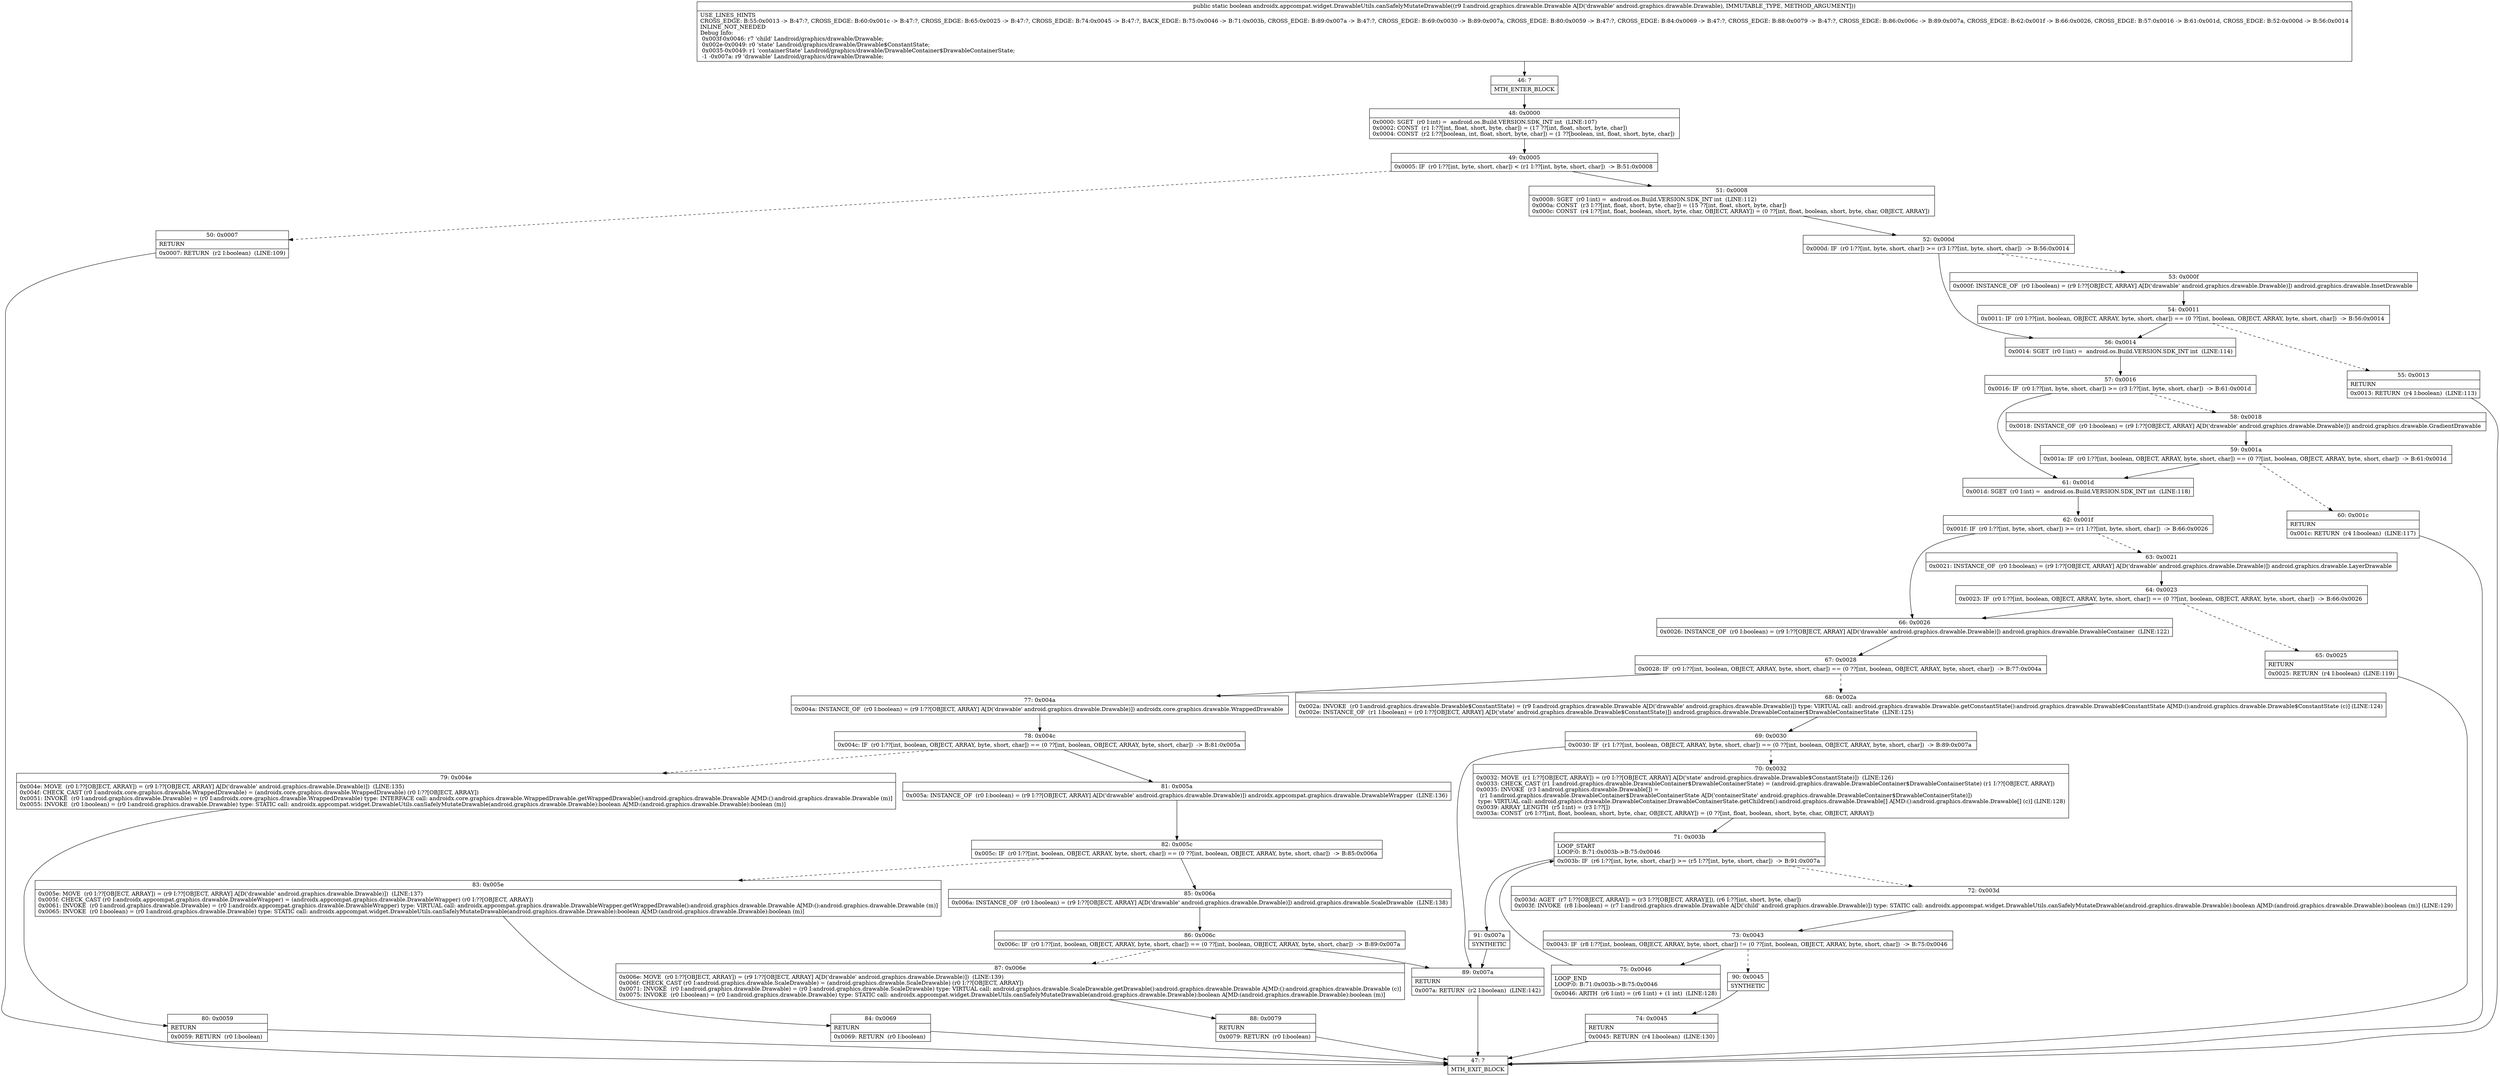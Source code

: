 digraph "CFG forandroidx.appcompat.widget.DrawableUtils.canSafelyMutateDrawable(Landroid\/graphics\/drawable\/Drawable;)Z" {
Node_46 [shape=record,label="{46\:\ ?|MTH_ENTER_BLOCK\l}"];
Node_48 [shape=record,label="{48\:\ 0x0000|0x0000: SGET  (r0 I:int) =  android.os.Build.VERSION.SDK_INT int  (LINE:107)\l0x0002: CONST  (r1 I:??[int, float, short, byte, char]) = (17 ??[int, float, short, byte, char]) \l0x0004: CONST  (r2 I:??[boolean, int, float, short, byte, char]) = (1 ??[boolean, int, float, short, byte, char]) \l}"];
Node_49 [shape=record,label="{49\:\ 0x0005|0x0005: IF  (r0 I:??[int, byte, short, char]) \< (r1 I:??[int, byte, short, char])  \-\> B:51:0x0008 \l}"];
Node_50 [shape=record,label="{50\:\ 0x0007|RETURN\l|0x0007: RETURN  (r2 I:boolean)  (LINE:109)\l}"];
Node_47 [shape=record,label="{47\:\ ?|MTH_EXIT_BLOCK\l}"];
Node_51 [shape=record,label="{51\:\ 0x0008|0x0008: SGET  (r0 I:int) =  android.os.Build.VERSION.SDK_INT int  (LINE:112)\l0x000a: CONST  (r3 I:??[int, float, short, byte, char]) = (15 ??[int, float, short, byte, char]) \l0x000c: CONST  (r4 I:??[int, float, boolean, short, byte, char, OBJECT, ARRAY]) = (0 ??[int, float, boolean, short, byte, char, OBJECT, ARRAY]) \l}"];
Node_52 [shape=record,label="{52\:\ 0x000d|0x000d: IF  (r0 I:??[int, byte, short, char]) \>= (r3 I:??[int, byte, short, char])  \-\> B:56:0x0014 \l}"];
Node_53 [shape=record,label="{53\:\ 0x000f|0x000f: INSTANCE_OF  (r0 I:boolean) = (r9 I:??[OBJECT, ARRAY] A[D('drawable' android.graphics.drawable.Drawable)]) android.graphics.drawable.InsetDrawable \l}"];
Node_54 [shape=record,label="{54\:\ 0x0011|0x0011: IF  (r0 I:??[int, boolean, OBJECT, ARRAY, byte, short, char]) == (0 ??[int, boolean, OBJECT, ARRAY, byte, short, char])  \-\> B:56:0x0014 \l}"];
Node_55 [shape=record,label="{55\:\ 0x0013|RETURN\l|0x0013: RETURN  (r4 I:boolean)  (LINE:113)\l}"];
Node_56 [shape=record,label="{56\:\ 0x0014|0x0014: SGET  (r0 I:int) =  android.os.Build.VERSION.SDK_INT int  (LINE:114)\l}"];
Node_57 [shape=record,label="{57\:\ 0x0016|0x0016: IF  (r0 I:??[int, byte, short, char]) \>= (r3 I:??[int, byte, short, char])  \-\> B:61:0x001d \l}"];
Node_58 [shape=record,label="{58\:\ 0x0018|0x0018: INSTANCE_OF  (r0 I:boolean) = (r9 I:??[OBJECT, ARRAY] A[D('drawable' android.graphics.drawable.Drawable)]) android.graphics.drawable.GradientDrawable \l}"];
Node_59 [shape=record,label="{59\:\ 0x001a|0x001a: IF  (r0 I:??[int, boolean, OBJECT, ARRAY, byte, short, char]) == (0 ??[int, boolean, OBJECT, ARRAY, byte, short, char])  \-\> B:61:0x001d \l}"];
Node_60 [shape=record,label="{60\:\ 0x001c|RETURN\l|0x001c: RETURN  (r4 I:boolean)  (LINE:117)\l}"];
Node_61 [shape=record,label="{61\:\ 0x001d|0x001d: SGET  (r0 I:int) =  android.os.Build.VERSION.SDK_INT int  (LINE:118)\l}"];
Node_62 [shape=record,label="{62\:\ 0x001f|0x001f: IF  (r0 I:??[int, byte, short, char]) \>= (r1 I:??[int, byte, short, char])  \-\> B:66:0x0026 \l}"];
Node_63 [shape=record,label="{63\:\ 0x0021|0x0021: INSTANCE_OF  (r0 I:boolean) = (r9 I:??[OBJECT, ARRAY] A[D('drawable' android.graphics.drawable.Drawable)]) android.graphics.drawable.LayerDrawable \l}"];
Node_64 [shape=record,label="{64\:\ 0x0023|0x0023: IF  (r0 I:??[int, boolean, OBJECT, ARRAY, byte, short, char]) == (0 ??[int, boolean, OBJECT, ARRAY, byte, short, char])  \-\> B:66:0x0026 \l}"];
Node_65 [shape=record,label="{65\:\ 0x0025|RETURN\l|0x0025: RETURN  (r4 I:boolean)  (LINE:119)\l}"];
Node_66 [shape=record,label="{66\:\ 0x0026|0x0026: INSTANCE_OF  (r0 I:boolean) = (r9 I:??[OBJECT, ARRAY] A[D('drawable' android.graphics.drawable.Drawable)]) android.graphics.drawable.DrawableContainer  (LINE:122)\l}"];
Node_67 [shape=record,label="{67\:\ 0x0028|0x0028: IF  (r0 I:??[int, boolean, OBJECT, ARRAY, byte, short, char]) == (0 ??[int, boolean, OBJECT, ARRAY, byte, short, char])  \-\> B:77:0x004a \l}"];
Node_68 [shape=record,label="{68\:\ 0x002a|0x002a: INVOKE  (r0 I:android.graphics.drawable.Drawable$ConstantState) = (r9 I:android.graphics.drawable.Drawable A[D('drawable' android.graphics.drawable.Drawable)]) type: VIRTUAL call: android.graphics.drawable.Drawable.getConstantState():android.graphics.drawable.Drawable$ConstantState A[MD:():android.graphics.drawable.Drawable$ConstantState (c)] (LINE:124)\l0x002e: INSTANCE_OF  (r1 I:boolean) = (r0 I:??[OBJECT, ARRAY] A[D('state' android.graphics.drawable.Drawable$ConstantState)]) android.graphics.drawable.DrawableContainer$DrawableContainerState  (LINE:125)\l}"];
Node_69 [shape=record,label="{69\:\ 0x0030|0x0030: IF  (r1 I:??[int, boolean, OBJECT, ARRAY, byte, short, char]) == (0 ??[int, boolean, OBJECT, ARRAY, byte, short, char])  \-\> B:89:0x007a \l}"];
Node_70 [shape=record,label="{70\:\ 0x0032|0x0032: MOVE  (r1 I:??[OBJECT, ARRAY]) = (r0 I:??[OBJECT, ARRAY] A[D('state' android.graphics.drawable.Drawable$ConstantState)])  (LINE:126)\l0x0033: CHECK_CAST (r1 I:android.graphics.drawable.DrawableContainer$DrawableContainerState) = (android.graphics.drawable.DrawableContainer$DrawableContainerState) (r1 I:??[OBJECT, ARRAY]) \l0x0035: INVOKE  (r3 I:android.graphics.drawable.Drawable[]) = \l  (r1 I:android.graphics.drawable.DrawableContainer$DrawableContainerState A[D('containerState' android.graphics.drawable.DrawableContainer$DrawableContainerState)])\l type: VIRTUAL call: android.graphics.drawable.DrawableContainer.DrawableContainerState.getChildren():android.graphics.drawable.Drawable[] A[MD:():android.graphics.drawable.Drawable[] (c)] (LINE:128)\l0x0039: ARRAY_LENGTH  (r5 I:int) = (r3 I:??[]) \l0x003a: CONST  (r6 I:??[int, float, boolean, short, byte, char, OBJECT, ARRAY]) = (0 ??[int, float, boolean, short, byte, char, OBJECT, ARRAY]) \l}"];
Node_71 [shape=record,label="{71\:\ 0x003b|LOOP_START\lLOOP:0: B:71:0x003b\-\>B:75:0x0046\l|0x003b: IF  (r6 I:??[int, byte, short, char]) \>= (r5 I:??[int, byte, short, char])  \-\> B:91:0x007a \l}"];
Node_72 [shape=record,label="{72\:\ 0x003d|0x003d: AGET  (r7 I:??[OBJECT, ARRAY]) = (r3 I:??[OBJECT, ARRAY][]), (r6 I:??[int, short, byte, char]) \l0x003f: INVOKE  (r8 I:boolean) = (r7 I:android.graphics.drawable.Drawable A[D('child' android.graphics.drawable.Drawable)]) type: STATIC call: androidx.appcompat.widget.DrawableUtils.canSafelyMutateDrawable(android.graphics.drawable.Drawable):boolean A[MD:(android.graphics.drawable.Drawable):boolean (m)] (LINE:129)\l}"];
Node_73 [shape=record,label="{73\:\ 0x0043|0x0043: IF  (r8 I:??[int, boolean, OBJECT, ARRAY, byte, short, char]) != (0 ??[int, boolean, OBJECT, ARRAY, byte, short, char])  \-\> B:75:0x0046 \l}"];
Node_75 [shape=record,label="{75\:\ 0x0046|LOOP_END\lLOOP:0: B:71:0x003b\-\>B:75:0x0046\l|0x0046: ARITH  (r6 I:int) = (r6 I:int) + (1 int)  (LINE:128)\l}"];
Node_90 [shape=record,label="{90\:\ 0x0045|SYNTHETIC\l}"];
Node_74 [shape=record,label="{74\:\ 0x0045|RETURN\l|0x0045: RETURN  (r4 I:boolean)  (LINE:130)\l}"];
Node_91 [shape=record,label="{91\:\ 0x007a|SYNTHETIC\l}"];
Node_89 [shape=record,label="{89\:\ 0x007a|RETURN\l|0x007a: RETURN  (r2 I:boolean)  (LINE:142)\l}"];
Node_77 [shape=record,label="{77\:\ 0x004a|0x004a: INSTANCE_OF  (r0 I:boolean) = (r9 I:??[OBJECT, ARRAY] A[D('drawable' android.graphics.drawable.Drawable)]) androidx.core.graphics.drawable.WrappedDrawable \l}"];
Node_78 [shape=record,label="{78\:\ 0x004c|0x004c: IF  (r0 I:??[int, boolean, OBJECT, ARRAY, byte, short, char]) == (0 ??[int, boolean, OBJECT, ARRAY, byte, short, char])  \-\> B:81:0x005a \l}"];
Node_79 [shape=record,label="{79\:\ 0x004e|0x004e: MOVE  (r0 I:??[OBJECT, ARRAY]) = (r9 I:??[OBJECT, ARRAY] A[D('drawable' android.graphics.drawable.Drawable)])  (LINE:135)\l0x004f: CHECK_CAST (r0 I:androidx.core.graphics.drawable.WrappedDrawable) = (androidx.core.graphics.drawable.WrappedDrawable) (r0 I:??[OBJECT, ARRAY]) \l0x0051: INVOKE  (r0 I:android.graphics.drawable.Drawable) = (r0 I:androidx.core.graphics.drawable.WrappedDrawable) type: INTERFACE call: androidx.core.graphics.drawable.WrappedDrawable.getWrappedDrawable():android.graphics.drawable.Drawable A[MD:():android.graphics.drawable.Drawable (m)]\l0x0055: INVOKE  (r0 I:boolean) = (r0 I:android.graphics.drawable.Drawable) type: STATIC call: androidx.appcompat.widget.DrawableUtils.canSafelyMutateDrawable(android.graphics.drawable.Drawable):boolean A[MD:(android.graphics.drawable.Drawable):boolean (m)]\l}"];
Node_80 [shape=record,label="{80\:\ 0x0059|RETURN\l|0x0059: RETURN  (r0 I:boolean) \l}"];
Node_81 [shape=record,label="{81\:\ 0x005a|0x005a: INSTANCE_OF  (r0 I:boolean) = (r9 I:??[OBJECT, ARRAY] A[D('drawable' android.graphics.drawable.Drawable)]) androidx.appcompat.graphics.drawable.DrawableWrapper  (LINE:136)\l}"];
Node_82 [shape=record,label="{82\:\ 0x005c|0x005c: IF  (r0 I:??[int, boolean, OBJECT, ARRAY, byte, short, char]) == (0 ??[int, boolean, OBJECT, ARRAY, byte, short, char])  \-\> B:85:0x006a \l}"];
Node_83 [shape=record,label="{83\:\ 0x005e|0x005e: MOVE  (r0 I:??[OBJECT, ARRAY]) = (r9 I:??[OBJECT, ARRAY] A[D('drawable' android.graphics.drawable.Drawable)])  (LINE:137)\l0x005f: CHECK_CAST (r0 I:androidx.appcompat.graphics.drawable.DrawableWrapper) = (androidx.appcompat.graphics.drawable.DrawableWrapper) (r0 I:??[OBJECT, ARRAY]) \l0x0061: INVOKE  (r0 I:android.graphics.drawable.Drawable) = (r0 I:androidx.appcompat.graphics.drawable.DrawableWrapper) type: VIRTUAL call: androidx.appcompat.graphics.drawable.DrawableWrapper.getWrappedDrawable():android.graphics.drawable.Drawable A[MD:():android.graphics.drawable.Drawable (m)]\l0x0065: INVOKE  (r0 I:boolean) = (r0 I:android.graphics.drawable.Drawable) type: STATIC call: androidx.appcompat.widget.DrawableUtils.canSafelyMutateDrawable(android.graphics.drawable.Drawable):boolean A[MD:(android.graphics.drawable.Drawable):boolean (m)]\l}"];
Node_84 [shape=record,label="{84\:\ 0x0069|RETURN\l|0x0069: RETURN  (r0 I:boolean) \l}"];
Node_85 [shape=record,label="{85\:\ 0x006a|0x006a: INSTANCE_OF  (r0 I:boolean) = (r9 I:??[OBJECT, ARRAY] A[D('drawable' android.graphics.drawable.Drawable)]) android.graphics.drawable.ScaleDrawable  (LINE:138)\l}"];
Node_86 [shape=record,label="{86\:\ 0x006c|0x006c: IF  (r0 I:??[int, boolean, OBJECT, ARRAY, byte, short, char]) == (0 ??[int, boolean, OBJECT, ARRAY, byte, short, char])  \-\> B:89:0x007a \l}"];
Node_87 [shape=record,label="{87\:\ 0x006e|0x006e: MOVE  (r0 I:??[OBJECT, ARRAY]) = (r9 I:??[OBJECT, ARRAY] A[D('drawable' android.graphics.drawable.Drawable)])  (LINE:139)\l0x006f: CHECK_CAST (r0 I:android.graphics.drawable.ScaleDrawable) = (android.graphics.drawable.ScaleDrawable) (r0 I:??[OBJECT, ARRAY]) \l0x0071: INVOKE  (r0 I:android.graphics.drawable.Drawable) = (r0 I:android.graphics.drawable.ScaleDrawable) type: VIRTUAL call: android.graphics.drawable.ScaleDrawable.getDrawable():android.graphics.drawable.Drawable A[MD:():android.graphics.drawable.Drawable (c)]\l0x0075: INVOKE  (r0 I:boolean) = (r0 I:android.graphics.drawable.Drawable) type: STATIC call: androidx.appcompat.widget.DrawableUtils.canSafelyMutateDrawable(android.graphics.drawable.Drawable):boolean A[MD:(android.graphics.drawable.Drawable):boolean (m)]\l}"];
Node_88 [shape=record,label="{88\:\ 0x0079|RETURN\l|0x0079: RETURN  (r0 I:boolean) \l}"];
MethodNode[shape=record,label="{public static boolean androidx.appcompat.widget.DrawableUtils.canSafelyMutateDrawable((r9 I:android.graphics.drawable.Drawable A[D('drawable' android.graphics.drawable.Drawable), IMMUTABLE_TYPE, METHOD_ARGUMENT]))  | USE_LINES_HINTS\lCROSS_EDGE: B:55:0x0013 \-\> B:47:?, CROSS_EDGE: B:60:0x001c \-\> B:47:?, CROSS_EDGE: B:65:0x0025 \-\> B:47:?, CROSS_EDGE: B:74:0x0045 \-\> B:47:?, BACK_EDGE: B:75:0x0046 \-\> B:71:0x003b, CROSS_EDGE: B:89:0x007a \-\> B:47:?, CROSS_EDGE: B:69:0x0030 \-\> B:89:0x007a, CROSS_EDGE: B:80:0x0059 \-\> B:47:?, CROSS_EDGE: B:84:0x0069 \-\> B:47:?, CROSS_EDGE: B:88:0x0079 \-\> B:47:?, CROSS_EDGE: B:86:0x006c \-\> B:89:0x007a, CROSS_EDGE: B:62:0x001f \-\> B:66:0x0026, CROSS_EDGE: B:57:0x0016 \-\> B:61:0x001d, CROSS_EDGE: B:52:0x000d \-\> B:56:0x0014\lINLINE_NOT_NEEDED\lDebug Info:\l  0x003f\-0x0046: r7 'child' Landroid\/graphics\/drawable\/Drawable;\l  0x002e\-0x0049: r0 'state' Landroid\/graphics\/drawable\/Drawable$ConstantState;\l  0x0035\-0x0049: r1 'containerState' Landroid\/graphics\/drawable\/DrawableContainer$DrawableContainerState;\l  \-1 \-0x007a: r9 'drawable' Landroid\/graphics\/drawable\/Drawable;\l}"];
MethodNode -> Node_46;Node_46 -> Node_48;
Node_48 -> Node_49;
Node_49 -> Node_50[style=dashed];
Node_49 -> Node_51;
Node_50 -> Node_47;
Node_51 -> Node_52;
Node_52 -> Node_53[style=dashed];
Node_52 -> Node_56;
Node_53 -> Node_54;
Node_54 -> Node_55[style=dashed];
Node_54 -> Node_56;
Node_55 -> Node_47;
Node_56 -> Node_57;
Node_57 -> Node_58[style=dashed];
Node_57 -> Node_61;
Node_58 -> Node_59;
Node_59 -> Node_60[style=dashed];
Node_59 -> Node_61;
Node_60 -> Node_47;
Node_61 -> Node_62;
Node_62 -> Node_63[style=dashed];
Node_62 -> Node_66;
Node_63 -> Node_64;
Node_64 -> Node_65[style=dashed];
Node_64 -> Node_66;
Node_65 -> Node_47;
Node_66 -> Node_67;
Node_67 -> Node_68[style=dashed];
Node_67 -> Node_77;
Node_68 -> Node_69;
Node_69 -> Node_70[style=dashed];
Node_69 -> Node_89;
Node_70 -> Node_71;
Node_71 -> Node_72[style=dashed];
Node_71 -> Node_91;
Node_72 -> Node_73;
Node_73 -> Node_75;
Node_73 -> Node_90[style=dashed];
Node_75 -> Node_71;
Node_90 -> Node_74;
Node_74 -> Node_47;
Node_91 -> Node_89;
Node_89 -> Node_47;
Node_77 -> Node_78;
Node_78 -> Node_79[style=dashed];
Node_78 -> Node_81;
Node_79 -> Node_80;
Node_80 -> Node_47;
Node_81 -> Node_82;
Node_82 -> Node_83[style=dashed];
Node_82 -> Node_85;
Node_83 -> Node_84;
Node_84 -> Node_47;
Node_85 -> Node_86;
Node_86 -> Node_87[style=dashed];
Node_86 -> Node_89;
Node_87 -> Node_88;
Node_88 -> Node_47;
}

